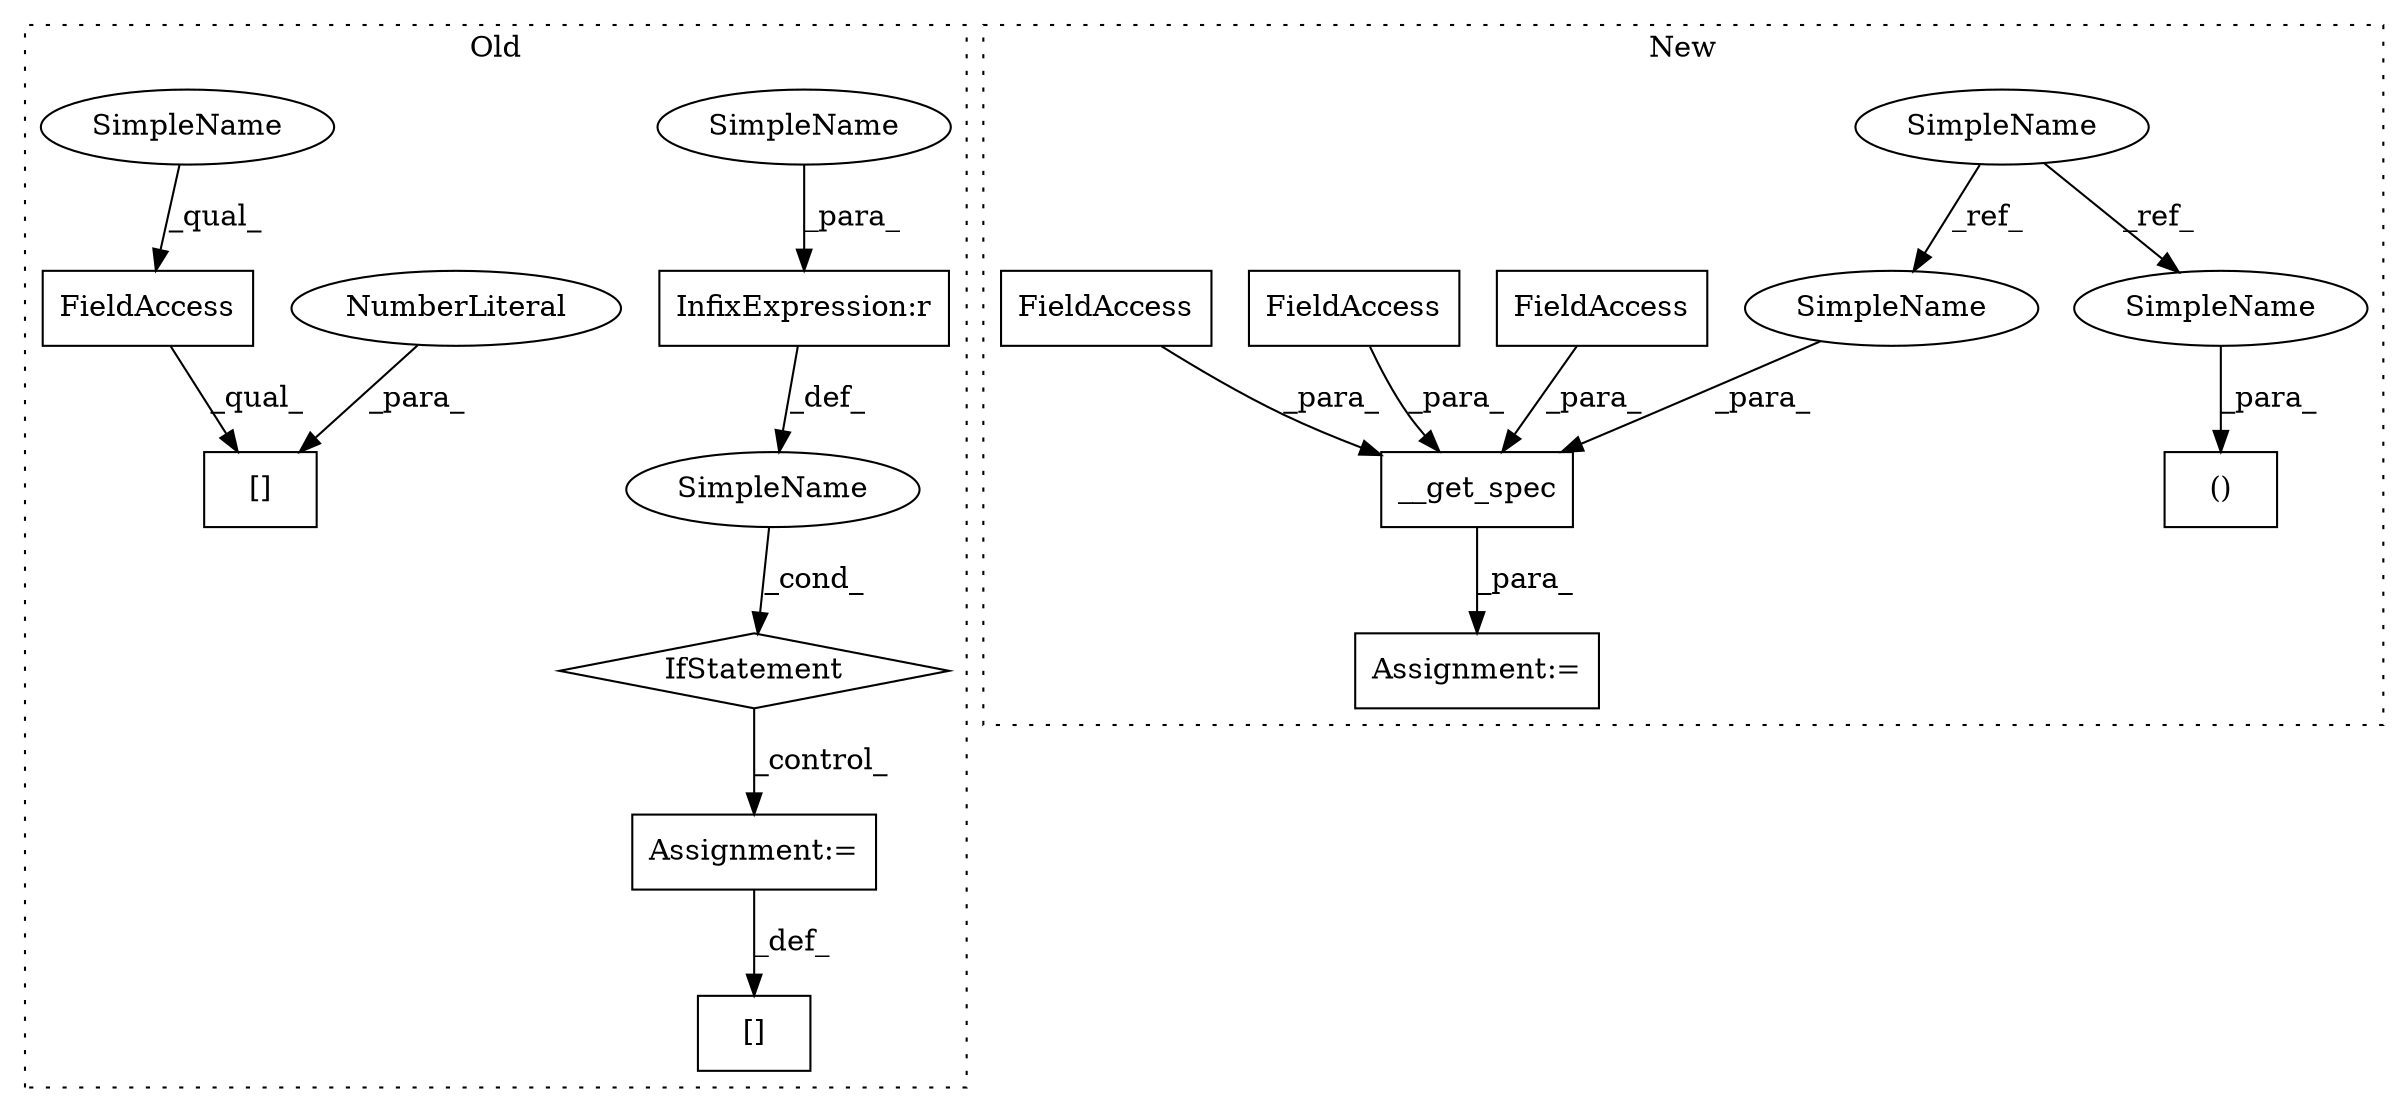 digraph G {
subgraph cluster0 {
1 [label="[]" a="2" s="5725,5740" l="7,1" shape="box"];
4 [label="Assignment:=" a="7" s="5528" l="1" shape="box"];
5 [label="InfixExpression:r" a="27" s="5509" l="4" shape="box"];
7 [label="FieldAccess" a="22" s="5600" l="7" shape="box"];
9 [label="[]" a="2" s="5600,5609" l="8,1" shape="box"];
10 [label="NumberLiteral" a="34" s="5608" l="1" shape="ellipse"];
14 [label="SimpleName" a="42" s="" l="" shape="ellipse"];
15 [label="IfStatement" a="25" s="5504,5517" l="4,2" shape="diamond"];
18 [label="SimpleName" a="42" s="5508" l="1" shape="ellipse"];
19 [label="SimpleName" a="42" s="5600" l="1" shape="ellipse"];
label = "Old";
style="dotted";
}
subgraph cluster1 {
2 [label="__get_spec" a="32" s="5486,5522" l="11,1" shape="box"];
3 [label="Assignment:=" a="7" s="5484" l="2" shape="box"];
6 [label="SimpleName" a="42" s="5338" l="1" shape="ellipse"];
8 [label="()" a="106" s="5465" l="19" shape="box"];
11 [label="FieldAccess" a="22" s="5497" l="1" shape="box"];
12 [label="FieldAccess" a="22" s="5499" l="2" shape="box"];
13 [label="FieldAccess" a="22" s="5510" l="10" shape="box"];
16 [label="SimpleName" a="42" s="5465" l="1" shape="ellipse"];
17 [label="SimpleName" a="42" s="5502" l="1" shape="ellipse"];
label = "New";
style="dotted";
}
2 -> 3 [label="_para_"];
4 -> 1 [label="_def_"];
5 -> 14 [label="_def_"];
6 -> 17 [label="_ref_"];
6 -> 16 [label="_ref_"];
7 -> 9 [label="_qual_"];
10 -> 9 [label="_para_"];
11 -> 2 [label="_para_"];
12 -> 2 [label="_para_"];
13 -> 2 [label="_para_"];
14 -> 15 [label="_cond_"];
15 -> 4 [label="_control_"];
16 -> 8 [label="_para_"];
17 -> 2 [label="_para_"];
18 -> 5 [label="_para_"];
19 -> 7 [label="_qual_"];
}
